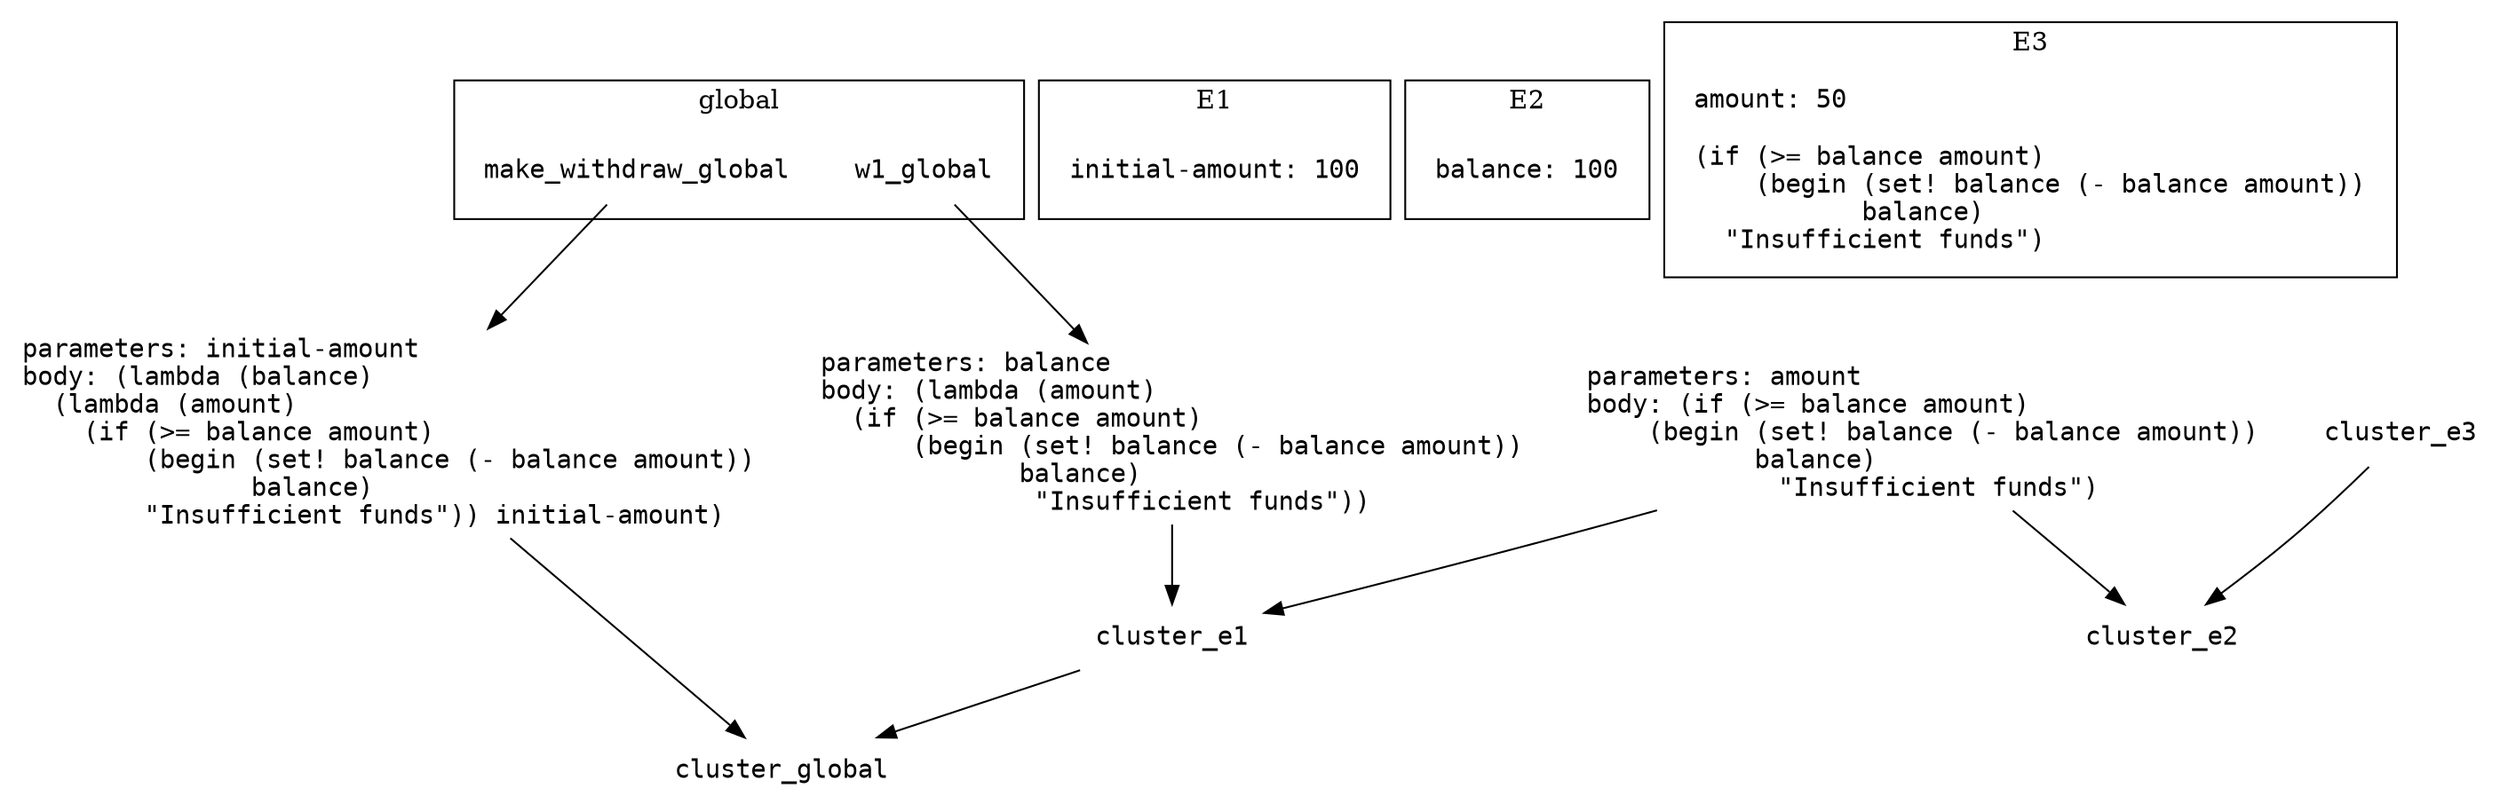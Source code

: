 #!/usr/bin/env fdp
digraph make_withdraw {
        graph[spline=true]
        node[fontname=monospace, shape=plaintext]
        subgraph cluster_global {
                label="global"
                make_withdraw_global
                w1_global
        }
        make_withdraw[label="parameters: initial-amount\lbody: (lambda (balance)\l  (lambda (amount)\l    (if (>= balance amount)\l        (begin (set! balance (- balance amount))\l               balance)\l      \"Insufficient funds\")) initial-amount)"]
        make_withdraw_global -> make_withdraw
        make_withdraw -> cluster_global
        subgraph cluster_e1 {
                label="E1"
                e1_initial_amount[label="initial-amount: 100"]
        }
        lambda_balance[label="parameters: balance\lbody: (lambda (amount)\l  (if (>= balance amount)\l      (begin (set! balance (- balance amount))\l             balance)\l    \"Insufficient funds\"))"]
        w1_global -> lambda_balance
        lambda_balance -> cluster_e1
        cluster_e1 -> cluster_global
        lambda_amount[label="parameters: amount\lbody: (if (>= balance amount)\l    (begin (set! balance (- balance amount))\l           balance)\l  \"Insufficient funds\")"]
        lambda_amount -> cluster_e1
        subgraph cluster_e2 {
                label="E2"
                e2_initial_amount[label="balance: 100"]
        }
        lambda_amount -> cluster_e2
        subgraph cluster_e3 {
                label="E3"
                f_e3[label="amount: 50\l\l(if (>= balance amount)\l    (begin (set! balance (- balance amount))\l           balance)\l  \"Insufficient funds\")\l"]
        }
        cluster_e3 -> cluster_e2
}
